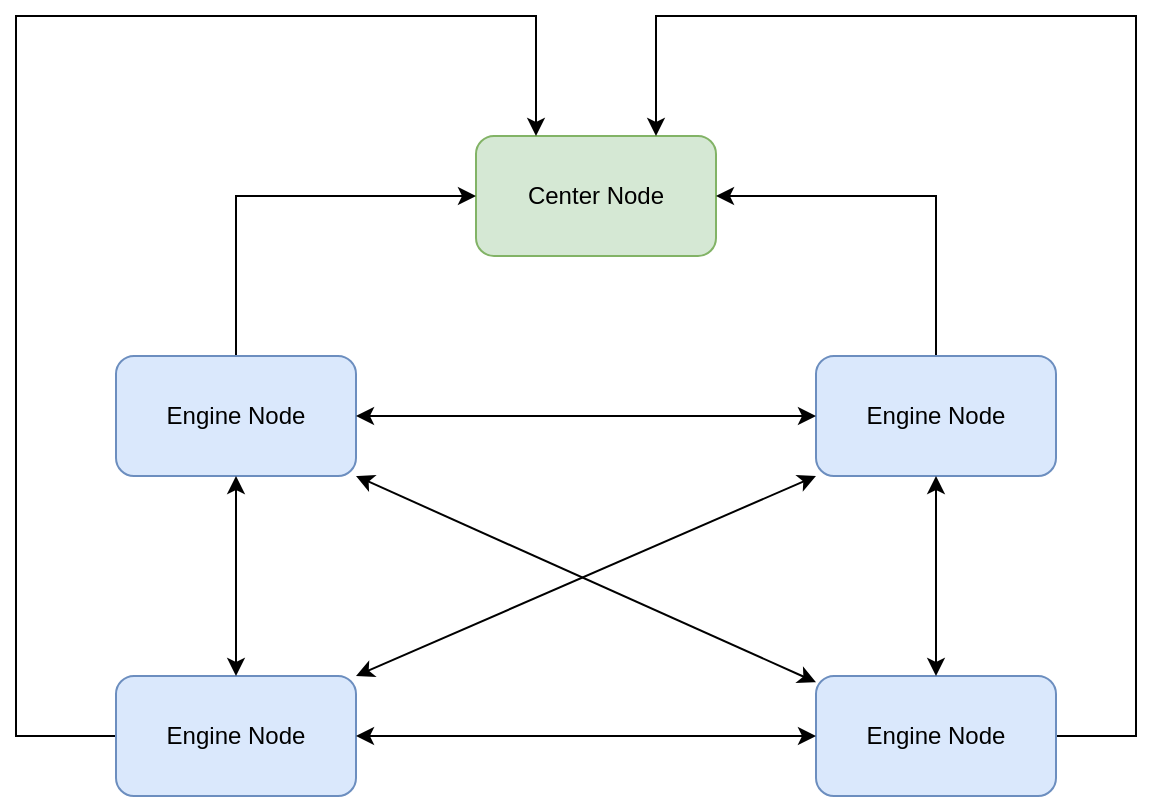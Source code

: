 <mxfile version="17.1.4" type="device"><diagram id="P-fcWUP3Me2AW8TiV7ZP" name="第 1 页"><mxGraphModel dx="946" dy="564" grid="1" gridSize="10" guides="1" tooltips="1" connect="1" arrows="1" fold="1" page="1" pageScale="1" pageWidth="827" pageHeight="1169" math="0" shadow="0"><root><mxCell id="0"/><mxCell id="1" parent="0"/><mxCell id="X1YUeU6kp2VKaca7jl-Q-1" value="Center Node" style="rounded=1;whiteSpace=wrap;html=1;fillColor=#d5e8d4;strokeColor=#82b366;" vertex="1" parent="1"><mxGeometry x="370" y="110" width="120" height="60" as="geometry"/></mxCell><mxCell id="X1YUeU6kp2VKaca7jl-Q-17" style="edgeStyle=orthogonalEdgeStyle;rounded=0;orthogonalLoop=1;jettySize=auto;html=1;entryX=0;entryY=0.5;entryDx=0;entryDy=0;" edge="1" parent="1" source="X1YUeU6kp2VKaca7jl-Q-2" target="X1YUeU6kp2VKaca7jl-Q-1"><mxGeometry relative="1" as="geometry"><Array as="points"><mxPoint x="250" y="140"/></Array></mxGeometry></mxCell><mxCell id="X1YUeU6kp2VKaca7jl-Q-2" value="Engine&amp;nbsp;Node" style="rounded=1;whiteSpace=wrap;html=1;fillColor=#dae8fc;strokeColor=#6c8ebf;" vertex="1" parent="1"><mxGeometry x="190" y="220" width="120" height="60" as="geometry"/></mxCell><mxCell id="X1YUeU6kp2VKaca7jl-Q-19" style="edgeStyle=orthogonalEdgeStyle;rounded=0;orthogonalLoop=1;jettySize=auto;html=1;entryX=0.75;entryY=0;entryDx=0;entryDy=0;" edge="1" parent="1" source="X1YUeU6kp2VKaca7jl-Q-3" target="X1YUeU6kp2VKaca7jl-Q-1"><mxGeometry relative="1" as="geometry"><Array as="points"><mxPoint x="700" y="410"/><mxPoint x="700" y="50"/><mxPoint x="460" y="50"/></Array></mxGeometry></mxCell><mxCell id="X1YUeU6kp2VKaca7jl-Q-3" value="Engine&amp;nbsp;Node" style="rounded=1;whiteSpace=wrap;html=1;fillColor=#dae8fc;strokeColor=#6c8ebf;" vertex="1" parent="1"><mxGeometry x="540" y="380" width="120" height="60" as="geometry"/></mxCell><mxCell id="X1YUeU6kp2VKaca7jl-Q-16" style="edgeStyle=orthogonalEdgeStyle;rounded=0;orthogonalLoop=1;jettySize=auto;html=1;entryX=1;entryY=0.5;entryDx=0;entryDy=0;" edge="1" parent="1" source="X1YUeU6kp2VKaca7jl-Q-4" target="X1YUeU6kp2VKaca7jl-Q-1"><mxGeometry relative="1" as="geometry"><Array as="points"><mxPoint x="600" y="140"/></Array></mxGeometry></mxCell><mxCell id="X1YUeU6kp2VKaca7jl-Q-4" value="Engine&amp;nbsp;Node" style="rounded=1;whiteSpace=wrap;html=1;fillColor=#dae8fc;strokeColor=#6c8ebf;" vertex="1" parent="1"><mxGeometry x="540" y="220" width="120" height="60" as="geometry"/></mxCell><mxCell id="X1YUeU6kp2VKaca7jl-Q-8" value="" style="endArrow=classic;startArrow=classic;html=1;rounded=0;exitX=1;exitY=0.5;exitDx=0;exitDy=0;entryX=0;entryY=0.5;entryDx=0;entryDy=0;" edge="1" parent="1" source="X1YUeU6kp2VKaca7jl-Q-2" target="X1YUeU6kp2VKaca7jl-Q-4"><mxGeometry width="50" height="50" relative="1" as="geometry"><mxPoint x="389" y="250" as="sourcePoint"/><mxPoint x="439" y="200" as="targetPoint"/></mxGeometry></mxCell><mxCell id="X1YUeU6kp2VKaca7jl-Q-9" value="" style="endArrow=classic;startArrow=classic;html=1;rounded=0;" edge="1" parent="1" source="X1YUeU6kp2VKaca7jl-Q-3"><mxGeometry width="50" height="50" relative="1" as="geometry"><mxPoint x="240" y="350" as="sourcePoint"/><mxPoint x="310" y="280" as="targetPoint"/></mxGeometry></mxCell><mxCell id="X1YUeU6kp2VKaca7jl-Q-10" value="" style="endArrow=classic;startArrow=classic;html=1;rounded=0;entryX=0.5;entryY=1;entryDx=0;entryDy=0;" edge="1" parent="1" source="X1YUeU6kp2VKaca7jl-Q-3" target="X1YUeU6kp2VKaca7jl-Q-4"><mxGeometry width="50" height="50" relative="1" as="geometry"><mxPoint x="460" y="340" as="sourcePoint"/><mxPoint x="690" y="340" as="targetPoint"/></mxGeometry></mxCell><mxCell id="X1YUeU6kp2VKaca7jl-Q-18" style="edgeStyle=orthogonalEdgeStyle;rounded=0;orthogonalLoop=1;jettySize=auto;html=1;entryX=0.25;entryY=0;entryDx=0;entryDy=0;" edge="1" parent="1" source="X1YUeU6kp2VKaca7jl-Q-11" target="X1YUeU6kp2VKaca7jl-Q-1"><mxGeometry relative="1" as="geometry"><mxPoint x="160" y="190" as="targetPoint"/><Array as="points"><mxPoint x="140" y="410"/><mxPoint x="140" y="50"/><mxPoint x="400" y="50"/></Array></mxGeometry></mxCell><mxCell id="X1YUeU6kp2VKaca7jl-Q-11" value="Engine&amp;nbsp;Node" style="rounded=1;whiteSpace=wrap;html=1;fillColor=#dae8fc;strokeColor=#6c8ebf;" vertex="1" parent="1"><mxGeometry x="190" y="380" width="120" height="60" as="geometry"/></mxCell><mxCell id="X1YUeU6kp2VKaca7jl-Q-12" value="" style="endArrow=classic;startArrow=classic;html=1;rounded=0;entryX=1;entryY=0.5;entryDx=0;entryDy=0;" edge="1" parent="1" target="X1YUeU6kp2VKaca7jl-Q-11"><mxGeometry width="50" height="50" relative="1" as="geometry"><mxPoint x="540" y="410" as="sourcePoint"/><mxPoint x="20" y="430" as="targetPoint"/></mxGeometry></mxCell><mxCell id="X1YUeU6kp2VKaca7jl-Q-13" value="" style="endArrow=classic;startArrow=classic;html=1;rounded=0;entryX=0.5;entryY=1;entryDx=0;entryDy=0;" edge="1" parent="1" target="X1YUeU6kp2VKaca7jl-Q-2"><mxGeometry width="50" height="50" relative="1" as="geometry"><mxPoint x="250" y="380" as="sourcePoint"/><mxPoint x="249.5" y="280" as="targetPoint"/></mxGeometry></mxCell><mxCell id="X1YUeU6kp2VKaca7jl-Q-14" value="" style="endArrow=classic;startArrow=classic;html=1;rounded=0;entryX=1;entryY=0;entryDx=0;entryDy=0;exitX=0;exitY=1;exitDx=0;exitDy=0;" edge="1" parent="1" source="X1YUeU6kp2VKaca7jl-Q-4" target="X1YUeU6kp2VKaca7jl-Q-11"><mxGeometry width="50" height="50" relative="1" as="geometry"><mxPoint x="550" y="393.103" as="sourcePoint"/><mxPoint x="320" y="290" as="targetPoint"/></mxGeometry></mxCell></root></mxGraphModel></diagram></mxfile>